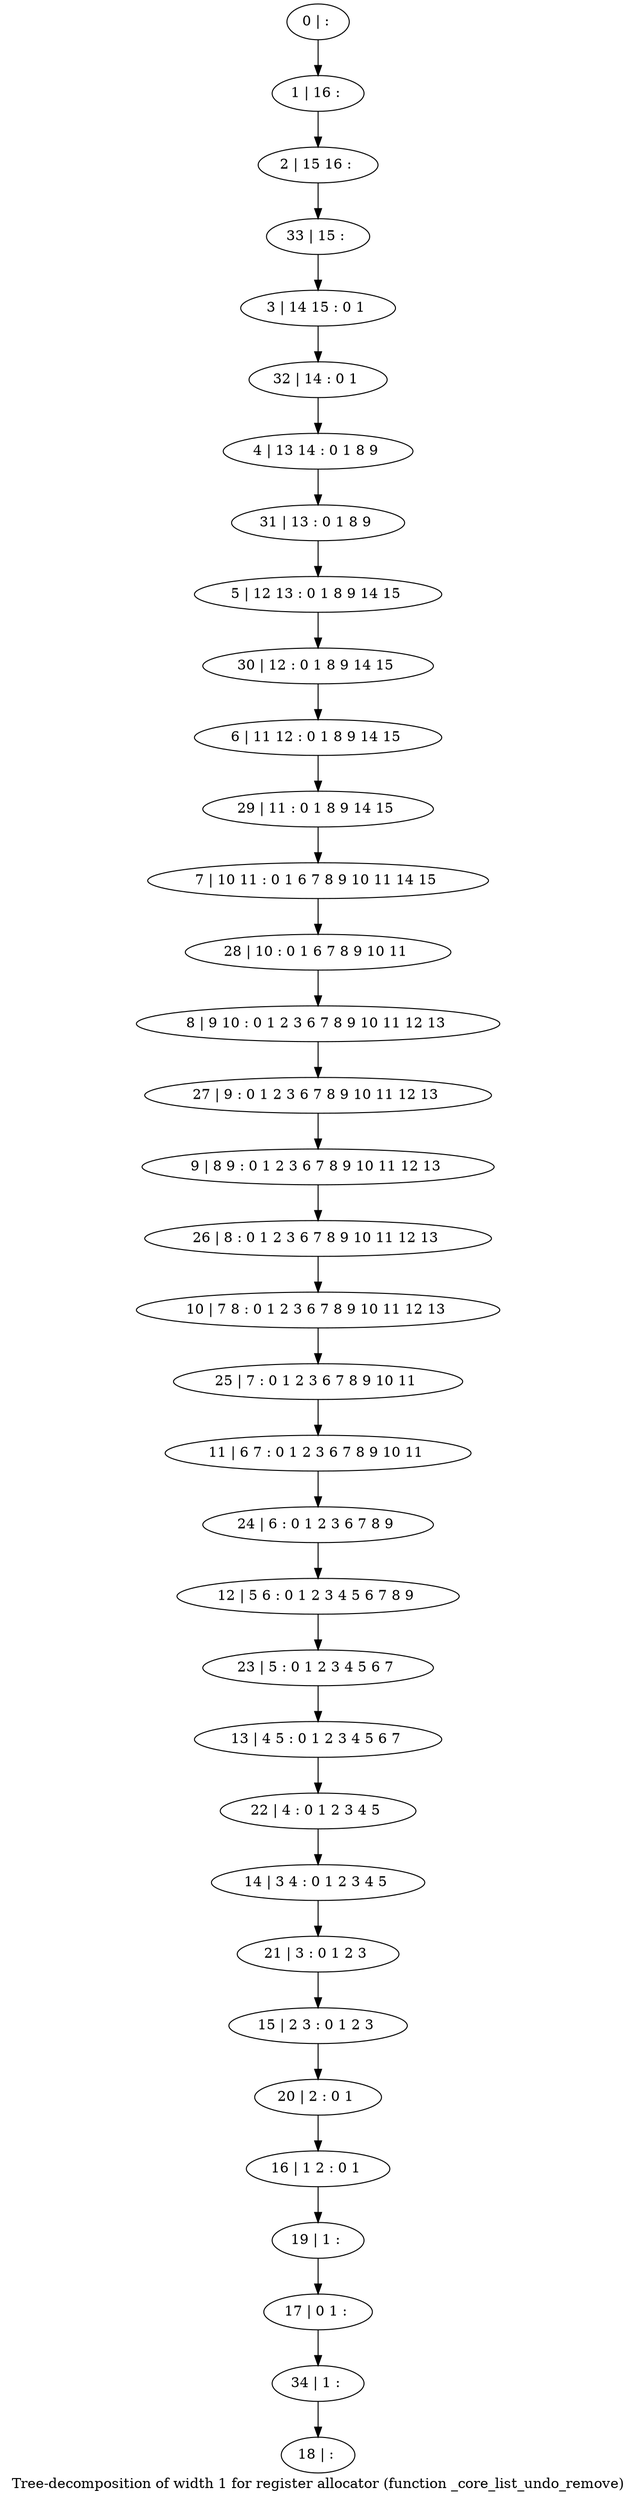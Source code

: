 digraph G {
graph [label="Tree-decomposition of width 1 for register allocator (function _core_list_undo_remove)"]
0[label="0 | : "];
1[label="1 | 16 : "];
2[label="2 | 15 16 : "];
3[label="3 | 14 15 : 0 1 "];
4[label="4 | 13 14 : 0 1 8 9 "];
5[label="5 | 12 13 : 0 1 8 9 14 15 "];
6[label="6 | 11 12 : 0 1 8 9 14 15 "];
7[label="7 | 10 11 : 0 1 6 7 8 9 10 11 14 15 "];
8[label="8 | 9 10 : 0 1 2 3 6 7 8 9 10 11 12 13 "];
9[label="9 | 8 9 : 0 1 2 3 6 7 8 9 10 11 12 13 "];
10[label="10 | 7 8 : 0 1 2 3 6 7 8 9 10 11 12 13 "];
11[label="11 | 6 7 : 0 1 2 3 6 7 8 9 10 11 "];
12[label="12 | 5 6 : 0 1 2 3 4 5 6 7 8 9 "];
13[label="13 | 4 5 : 0 1 2 3 4 5 6 7 "];
14[label="14 | 3 4 : 0 1 2 3 4 5 "];
15[label="15 | 2 3 : 0 1 2 3 "];
16[label="16 | 1 2 : 0 1 "];
17[label="17 | 0 1 : "];
18[label="18 | : "];
19[label="19 | 1 : "];
20[label="20 | 2 : 0 1 "];
21[label="21 | 3 : 0 1 2 3 "];
22[label="22 | 4 : 0 1 2 3 4 5 "];
23[label="23 | 5 : 0 1 2 3 4 5 6 7 "];
24[label="24 | 6 : 0 1 2 3 6 7 8 9 "];
25[label="25 | 7 : 0 1 2 3 6 7 8 9 10 11 "];
26[label="26 | 8 : 0 1 2 3 6 7 8 9 10 11 12 13 "];
27[label="27 | 9 : 0 1 2 3 6 7 8 9 10 11 12 13 "];
28[label="28 | 10 : 0 1 6 7 8 9 10 11 "];
29[label="29 | 11 : 0 1 8 9 14 15 "];
30[label="30 | 12 : 0 1 8 9 14 15 "];
31[label="31 | 13 : 0 1 8 9 "];
32[label="32 | 14 : 0 1 "];
33[label="33 | 15 : "];
34[label="34 | 1 : "];
0->1 ;
1->2 ;
19->17 ;
16->19 ;
20->16 ;
15->20 ;
21->15 ;
14->21 ;
22->14 ;
13->22 ;
23->13 ;
12->23 ;
24->12 ;
11->24 ;
25->11 ;
10->25 ;
26->10 ;
9->26 ;
27->9 ;
8->27 ;
28->8 ;
7->28 ;
29->7 ;
6->29 ;
30->6 ;
5->30 ;
31->5 ;
4->31 ;
32->4 ;
3->32 ;
33->3 ;
2->33 ;
34->18 ;
17->34 ;
}
